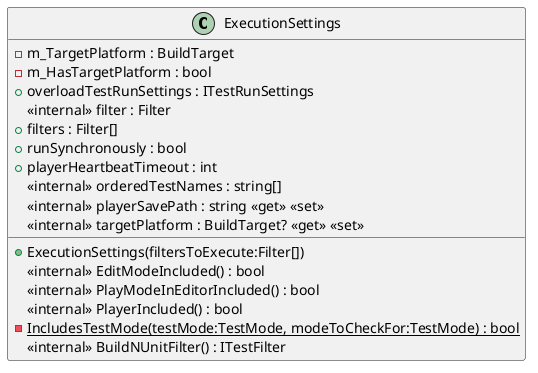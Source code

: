 @startuml
class ExecutionSettings {
    + ExecutionSettings(filtersToExecute:Filter[])
    - m_TargetPlatform : BuildTarget
    - m_HasTargetPlatform : bool
    + overloadTestRunSettings : ITestRunSettings
    <<internal>> filter : Filter
    + filters : Filter[]
    + runSynchronously : bool
    + playerHeartbeatTimeout : int
    <<internal>> orderedTestNames : string[]
    <<internal>> playerSavePath : string <<get>> <<set>>
    <<internal>> EditModeIncluded() : bool
    <<internal>> PlayModeInEditorIncluded() : bool
    <<internal>> PlayerIncluded() : bool
    - {static} IncludesTestMode(testMode:TestMode, modeToCheckFor:TestMode) : bool
    <<internal>> BuildNUnitFilter() : ITestFilter
    <<internal>> targetPlatform : BuildTarget? <<get>> <<set>>
}
@enduml
